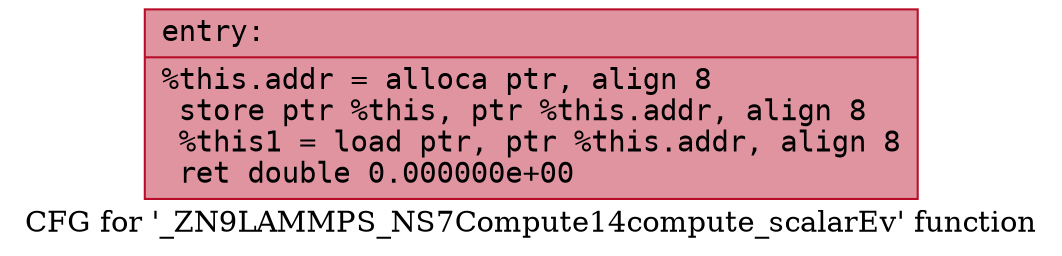 digraph "CFG for '_ZN9LAMMPS_NS7Compute14compute_scalarEv' function" {
	label="CFG for '_ZN9LAMMPS_NS7Compute14compute_scalarEv' function";

	Node0x557a4d48de40 [shape=record,color="#b70d28ff", style=filled, fillcolor="#b70d2870" fontname="Courier",label="{entry:\l|  %this.addr = alloca ptr, align 8\l  store ptr %this, ptr %this.addr, align 8\l  %this1 = load ptr, ptr %this.addr, align 8\l  ret double 0.000000e+00\l}"];
}
